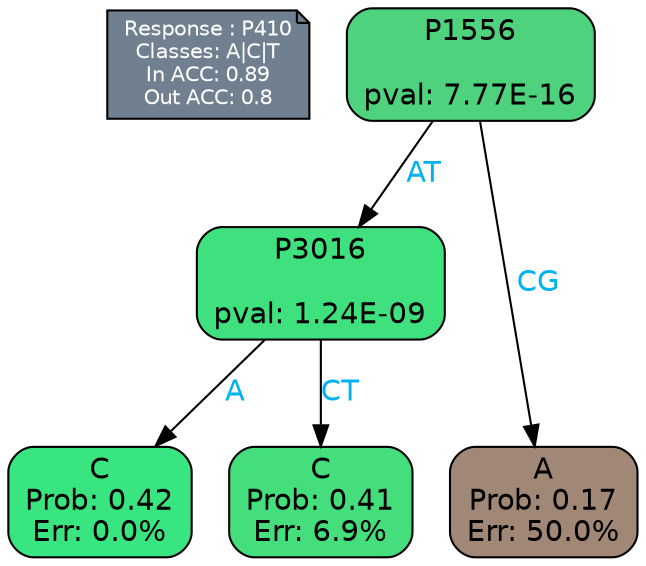 digraph Tree {
node [shape=box, style="filled, rounded", color="black", fontname=helvetica] ;
graph [ranksep=equally, splines=polylines, bgcolor=transparent, dpi=600] ;
edge [fontname=helvetica] ;
LEGEND [label="Response : P410
Classes: A|C|T
In ACC: 0.89
Out ACC: 0.8
",shape=note,align=left,style=filled,fillcolor="slategray",fontcolor="white",fontsize=10];1 [label="P1556

pval: 7.77E-16", fillcolor="#4fd27d"] ;
2 [label="P3016

pval: 1.24E-09", fillcolor="#3ee17e"] ;
3 [label="C
Prob: 0.42
Err: 0.0%", fillcolor="#39e581"] ;
4 [label="C
Prob: 0.41
Err: 6.9%", fillcolor="#44de7c"] ;
5 [label="A
Prob: 0.17
Err: 50.0%", fillcolor="#a18876"] ;
1 -> 2 [label="AT",fontcolor=deepskyblue2] ;
1 -> 5 [label="CG",fontcolor=deepskyblue2] ;
2 -> 3 [label="A",fontcolor=deepskyblue2] ;
2 -> 4 [label="CT",fontcolor=deepskyblue2] ;
{rank = same; 3;4;5;}{rank = same; LEGEND;1;}}